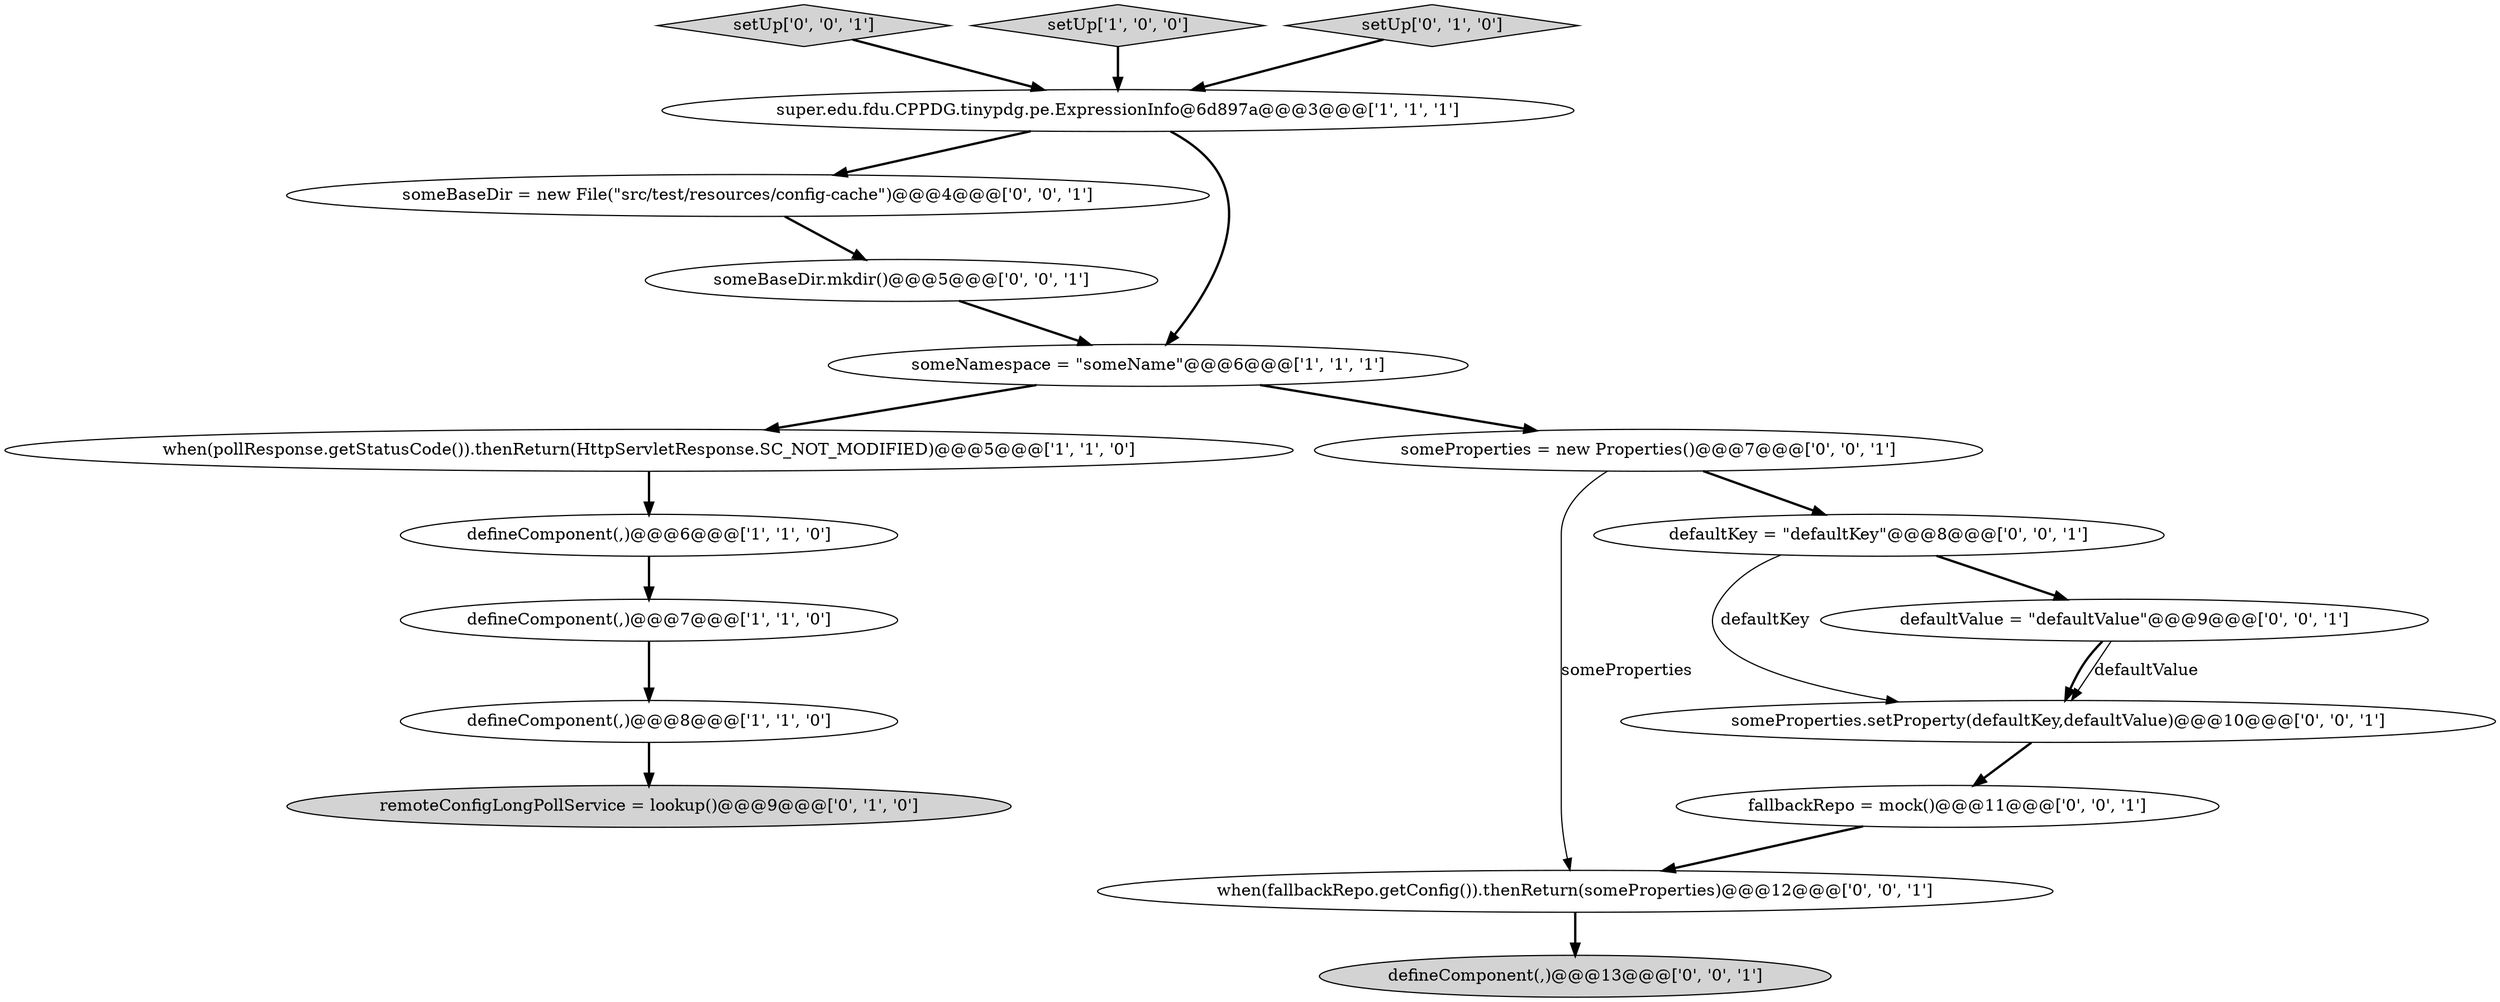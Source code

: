 digraph {
10 [style = filled, label = "when(fallbackRepo.getConfig()).thenReturn(someProperties)@@@12@@@['0', '0', '1']", fillcolor = white, shape = ellipse image = "AAA0AAABBB3BBB"];
12 [style = filled, label = "defineComponent(,)@@@13@@@['0', '0', '1']", fillcolor = lightgray, shape = ellipse image = "AAA0AAABBB3BBB"];
6 [style = filled, label = "super.edu.fdu.CPPDG.tinypdg.pe.ExpressionInfo@6d897a@@@3@@@['1', '1', '1']", fillcolor = white, shape = ellipse image = "AAA0AAABBB1BBB"];
4 [style = filled, label = "when(pollResponse.getStatusCode()).thenReturn(HttpServletResponse.SC_NOT_MODIFIED)@@@5@@@['1', '1', '0']", fillcolor = white, shape = ellipse image = "AAA0AAABBB1BBB"];
18 [style = filled, label = "someProperties.setProperty(defaultKey,defaultValue)@@@10@@@['0', '0', '1']", fillcolor = white, shape = ellipse image = "AAA0AAABBB3BBB"];
13 [style = filled, label = "setUp['0', '0', '1']", fillcolor = lightgray, shape = diamond image = "AAA0AAABBB3BBB"];
7 [style = filled, label = "remoteConfigLongPollService = lookup()@@@9@@@['0', '1', '0']", fillcolor = lightgray, shape = ellipse image = "AAA1AAABBB2BBB"];
11 [style = filled, label = "someProperties = new Properties()@@@7@@@['0', '0', '1']", fillcolor = white, shape = ellipse image = "AAA0AAABBB3BBB"];
9 [style = filled, label = "fallbackRepo = mock()@@@11@@@['0', '0', '1']", fillcolor = white, shape = ellipse image = "AAA0AAABBB3BBB"];
1 [style = filled, label = "setUp['1', '0', '0']", fillcolor = lightgray, shape = diamond image = "AAA0AAABBB1BBB"];
15 [style = filled, label = "defaultKey = \"defaultKey\"@@@8@@@['0', '0', '1']", fillcolor = white, shape = ellipse image = "AAA0AAABBB3BBB"];
16 [style = filled, label = "someBaseDir = new File(\"src/test/resources/config-cache\")@@@4@@@['0', '0', '1']", fillcolor = white, shape = ellipse image = "AAA0AAABBB3BBB"];
17 [style = filled, label = "someBaseDir.mkdir()@@@5@@@['0', '0', '1']", fillcolor = white, shape = ellipse image = "AAA0AAABBB3BBB"];
8 [style = filled, label = "setUp['0', '1', '0']", fillcolor = lightgray, shape = diamond image = "AAA0AAABBB2BBB"];
14 [style = filled, label = "defaultValue = \"defaultValue\"@@@9@@@['0', '0', '1']", fillcolor = white, shape = ellipse image = "AAA0AAABBB3BBB"];
5 [style = filled, label = "someNamespace = \"someName\"@@@6@@@['1', '1', '1']", fillcolor = white, shape = ellipse image = "AAA0AAABBB1BBB"];
0 [style = filled, label = "defineComponent(,)@@@7@@@['1', '1', '0']", fillcolor = white, shape = ellipse image = "AAA0AAABBB1BBB"];
3 [style = filled, label = "defineComponent(,)@@@8@@@['1', '1', '0']", fillcolor = white, shape = ellipse image = "AAA0AAABBB1BBB"];
2 [style = filled, label = "defineComponent(,)@@@6@@@['1', '1', '0']", fillcolor = white, shape = ellipse image = "AAA0AAABBB1BBB"];
14->18 [style = bold, label=""];
11->10 [style = solid, label="someProperties"];
13->6 [style = bold, label=""];
15->18 [style = solid, label="defaultKey"];
0->3 [style = bold, label=""];
8->6 [style = bold, label=""];
11->15 [style = bold, label=""];
1->6 [style = bold, label=""];
3->7 [style = bold, label=""];
5->4 [style = bold, label=""];
4->2 [style = bold, label=""];
10->12 [style = bold, label=""];
6->16 [style = bold, label=""];
14->18 [style = solid, label="defaultValue"];
18->9 [style = bold, label=""];
5->11 [style = bold, label=""];
15->14 [style = bold, label=""];
6->5 [style = bold, label=""];
2->0 [style = bold, label=""];
16->17 [style = bold, label=""];
17->5 [style = bold, label=""];
9->10 [style = bold, label=""];
}
